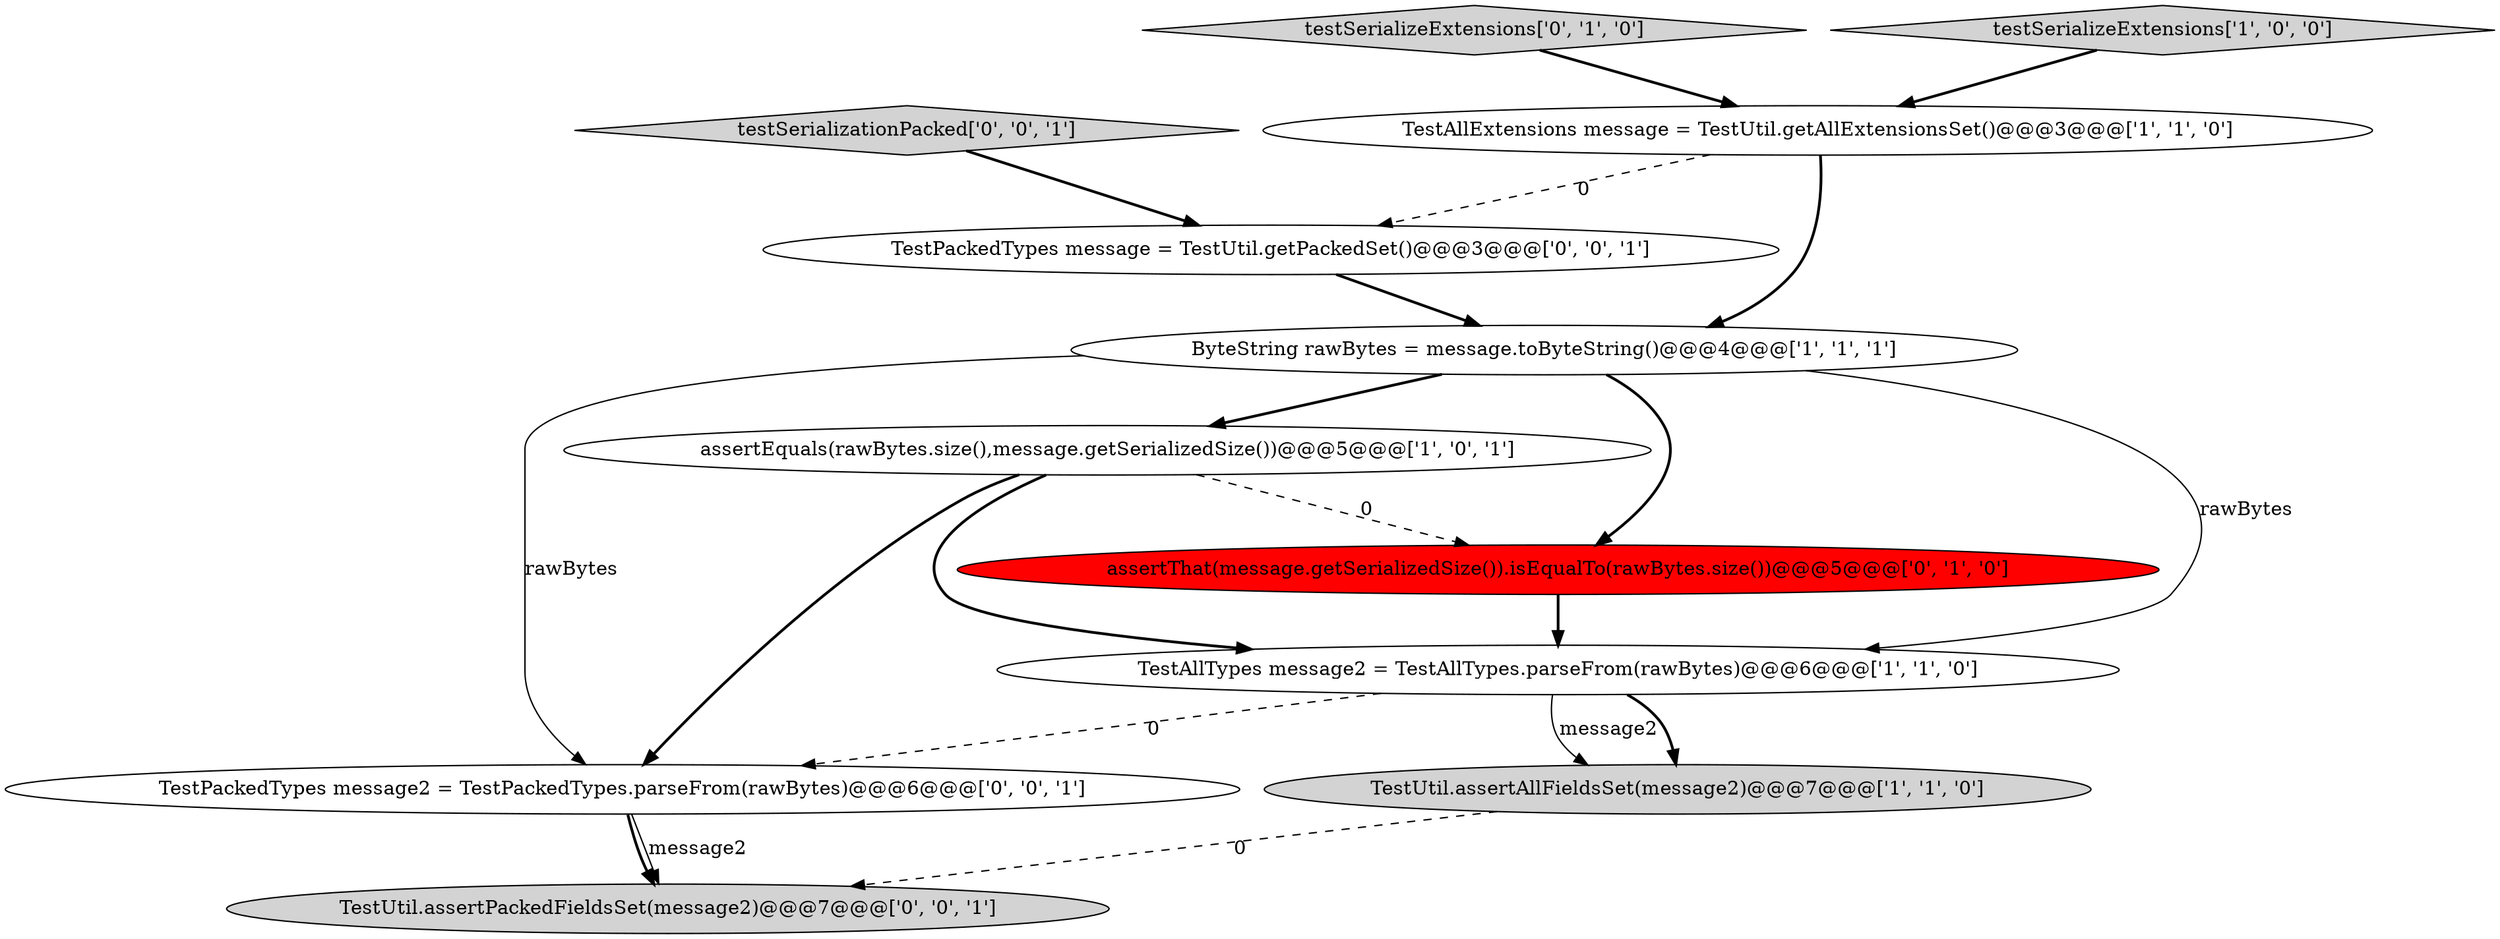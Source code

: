 digraph {
5 [style = filled, label = "TestUtil.assertAllFieldsSet(message2)@@@7@@@['1', '1', '0']", fillcolor = lightgray, shape = ellipse image = "AAA0AAABBB1BBB"];
7 [style = filled, label = "testSerializeExtensions['0', '1', '0']", fillcolor = lightgray, shape = diamond image = "AAA0AAABBB2BBB"];
1 [style = filled, label = "testSerializeExtensions['1', '0', '0']", fillcolor = lightgray, shape = diamond image = "AAA0AAABBB1BBB"];
10 [style = filled, label = "TestPackedTypes message2 = TestPackedTypes.parseFrom(rawBytes)@@@6@@@['0', '0', '1']", fillcolor = white, shape = ellipse image = "AAA0AAABBB3BBB"];
9 [style = filled, label = "TestPackedTypes message = TestUtil.getPackedSet()@@@3@@@['0', '0', '1']", fillcolor = white, shape = ellipse image = "AAA0AAABBB3BBB"];
0 [style = filled, label = "assertEquals(rawBytes.size(),message.getSerializedSize())@@@5@@@['1', '0', '1']", fillcolor = white, shape = ellipse image = "AAA0AAABBB1BBB"];
4 [style = filled, label = "TestAllTypes message2 = TestAllTypes.parseFrom(rawBytes)@@@6@@@['1', '1', '0']", fillcolor = white, shape = ellipse image = "AAA0AAABBB1BBB"];
3 [style = filled, label = "ByteString rawBytes = message.toByteString()@@@4@@@['1', '1', '1']", fillcolor = white, shape = ellipse image = "AAA0AAABBB1BBB"];
8 [style = filled, label = "testSerializationPacked['0', '0', '1']", fillcolor = lightgray, shape = diamond image = "AAA0AAABBB3BBB"];
11 [style = filled, label = "TestUtil.assertPackedFieldsSet(message2)@@@7@@@['0', '0', '1']", fillcolor = lightgray, shape = ellipse image = "AAA0AAABBB3BBB"];
2 [style = filled, label = "TestAllExtensions message = TestUtil.getAllExtensionsSet()@@@3@@@['1', '1', '0']", fillcolor = white, shape = ellipse image = "AAA0AAABBB1BBB"];
6 [style = filled, label = "assertThat(message.getSerializedSize()).isEqualTo(rawBytes.size())@@@5@@@['0', '1', '0']", fillcolor = red, shape = ellipse image = "AAA1AAABBB2BBB"];
9->3 [style = bold, label=""];
6->4 [style = bold, label=""];
3->6 [style = bold, label=""];
1->2 [style = bold, label=""];
0->10 [style = bold, label=""];
3->4 [style = solid, label="rawBytes"];
4->5 [style = solid, label="message2"];
3->10 [style = solid, label="rawBytes"];
4->10 [style = dashed, label="0"];
5->11 [style = dashed, label="0"];
0->4 [style = bold, label=""];
2->9 [style = dashed, label="0"];
4->5 [style = bold, label=""];
7->2 [style = bold, label=""];
3->0 [style = bold, label=""];
2->3 [style = bold, label=""];
0->6 [style = dashed, label="0"];
8->9 [style = bold, label=""];
10->11 [style = bold, label=""];
10->11 [style = solid, label="message2"];
}
